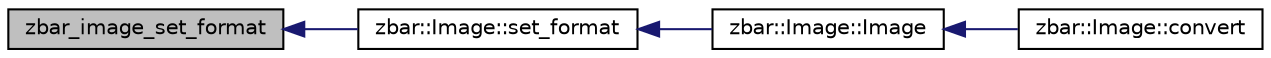 digraph G
{
  edge [fontname="Helvetica",fontsize="10",labelfontname="Helvetica",labelfontsize="10"];
  node [fontname="Helvetica",fontsize="10",shape=record];
  rankdir=LR;
  Node1 [label="zbar_image_set_format",height=0.2,width=0.4,color="black", fillcolor="grey75", style="filled" fontcolor="black"];
  Node1 -> Node2 [dir=back,color="midnightblue",fontsize="10",style="solid"];
  Node2 [label="zbar::Image::set_format",height=0.2,width=0.4,color="black", fillcolor="white", style="filled",URL="$classzbar_1_1_image.html#afd64e442ee189ab81f407cbfb7bcd42a"];
  Node2 -> Node3 [dir=back,color="midnightblue",fontsize="10",style="solid"];
  Node3 [label="zbar::Image::Image",height=0.2,width=0.4,color="black", fillcolor="white", style="filled",URL="$classzbar_1_1_image.html#a5134e2e814da0d0070ef165898980848"];
  Node3 -> Node4 [dir=back,color="midnightblue",fontsize="10",style="solid"];
  Node4 [label="zbar::Image::convert",height=0.2,width=0.4,color="black", fillcolor="white", style="filled",URL="$classzbar_1_1_image.html#ab2704c80d8a9767f55a21ba4467a760d"];
}
